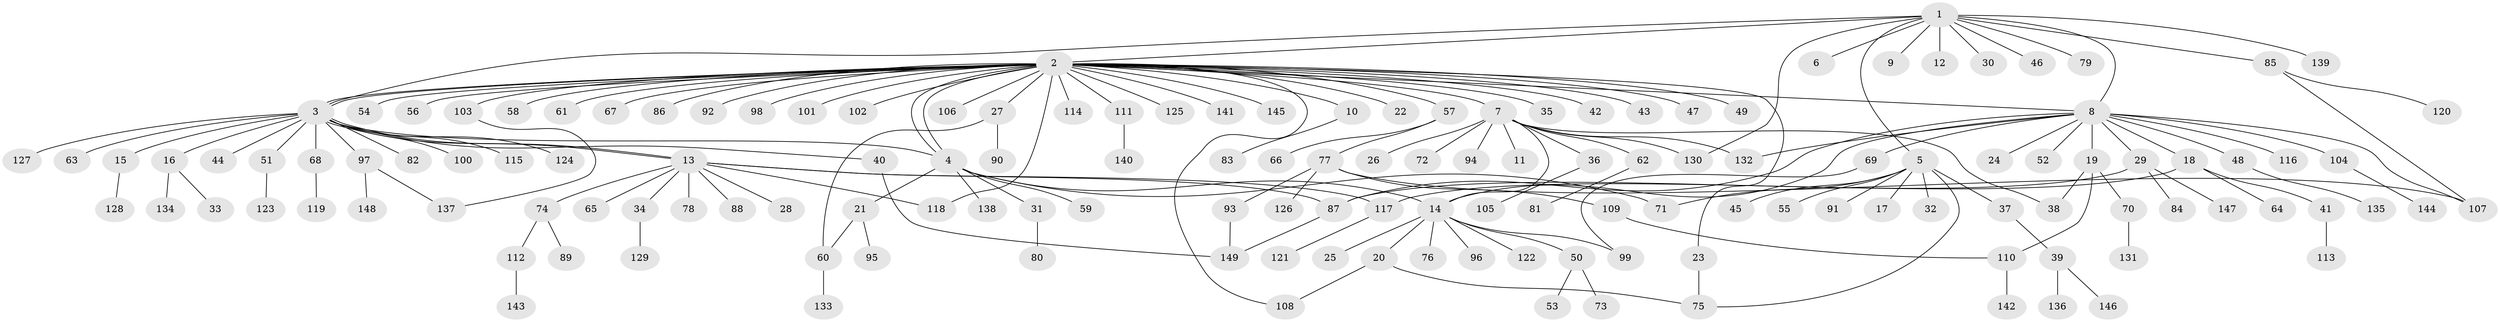 // Generated by graph-tools (version 1.1) at 2025/14/03/09/25 04:14:25]
// undirected, 149 vertices, 175 edges
graph export_dot {
graph [start="1"]
  node [color=gray90,style=filled];
  1;
  2;
  3;
  4;
  5;
  6;
  7;
  8;
  9;
  10;
  11;
  12;
  13;
  14;
  15;
  16;
  17;
  18;
  19;
  20;
  21;
  22;
  23;
  24;
  25;
  26;
  27;
  28;
  29;
  30;
  31;
  32;
  33;
  34;
  35;
  36;
  37;
  38;
  39;
  40;
  41;
  42;
  43;
  44;
  45;
  46;
  47;
  48;
  49;
  50;
  51;
  52;
  53;
  54;
  55;
  56;
  57;
  58;
  59;
  60;
  61;
  62;
  63;
  64;
  65;
  66;
  67;
  68;
  69;
  70;
  71;
  72;
  73;
  74;
  75;
  76;
  77;
  78;
  79;
  80;
  81;
  82;
  83;
  84;
  85;
  86;
  87;
  88;
  89;
  90;
  91;
  92;
  93;
  94;
  95;
  96;
  97;
  98;
  99;
  100;
  101;
  102;
  103;
  104;
  105;
  106;
  107;
  108;
  109;
  110;
  111;
  112;
  113;
  114;
  115;
  116;
  117;
  118;
  119;
  120;
  121;
  122;
  123;
  124;
  125;
  126;
  127;
  128;
  129;
  130;
  131;
  132;
  133;
  134;
  135;
  136;
  137;
  138;
  139;
  140;
  141;
  142;
  143;
  144;
  145;
  146;
  147;
  148;
  149;
  1 -- 2;
  1 -- 3;
  1 -- 5;
  1 -- 6;
  1 -- 8;
  1 -- 9;
  1 -- 12;
  1 -- 30;
  1 -- 46;
  1 -- 79;
  1 -- 85;
  1 -- 130;
  1 -- 139;
  2 -- 3;
  2 -- 3;
  2 -- 4;
  2 -- 4;
  2 -- 7;
  2 -- 8;
  2 -- 10;
  2 -- 22;
  2 -- 23;
  2 -- 27;
  2 -- 35;
  2 -- 42;
  2 -- 43;
  2 -- 47;
  2 -- 49;
  2 -- 54;
  2 -- 56;
  2 -- 57;
  2 -- 58;
  2 -- 61;
  2 -- 67;
  2 -- 86;
  2 -- 92;
  2 -- 98;
  2 -- 101;
  2 -- 102;
  2 -- 103;
  2 -- 106;
  2 -- 108;
  2 -- 111;
  2 -- 114;
  2 -- 118;
  2 -- 125;
  2 -- 141;
  2 -- 145;
  3 -- 4;
  3 -- 13;
  3 -- 13;
  3 -- 15;
  3 -- 16;
  3 -- 40;
  3 -- 44;
  3 -- 51;
  3 -- 63;
  3 -- 68;
  3 -- 82;
  3 -- 97;
  3 -- 100;
  3 -- 115;
  3 -- 124;
  3 -- 127;
  4 -- 14;
  4 -- 21;
  4 -- 31;
  4 -- 59;
  4 -- 71;
  4 -- 138;
  5 -- 17;
  5 -- 32;
  5 -- 37;
  5 -- 45;
  5 -- 55;
  5 -- 71;
  5 -- 75;
  5 -- 91;
  7 -- 11;
  7 -- 14;
  7 -- 26;
  7 -- 36;
  7 -- 38;
  7 -- 62;
  7 -- 72;
  7 -- 94;
  7 -- 130;
  7 -- 132;
  8 -- 14;
  8 -- 18;
  8 -- 19;
  8 -- 24;
  8 -- 29;
  8 -- 48;
  8 -- 52;
  8 -- 69;
  8 -- 87;
  8 -- 104;
  8 -- 107;
  8 -- 116;
  8 -- 132;
  10 -- 83;
  13 -- 28;
  13 -- 34;
  13 -- 65;
  13 -- 74;
  13 -- 78;
  13 -- 87;
  13 -- 88;
  13 -- 117;
  13 -- 118;
  14 -- 20;
  14 -- 25;
  14 -- 50;
  14 -- 76;
  14 -- 96;
  14 -- 99;
  14 -- 122;
  15 -- 128;
  16 -- 33;
  16 -- 134;
  18 -- 41;
  18 -- 64;
  18 -- 117;
  19 -- 38;
  19 -- 70;
  19 -- 110;
  20 -- 75;
  20 -- 108;
  21 -- 60;
  21 -- 95;
  23 -- 75;
  27 -- 60;
  27 -- 90;
  29 -- 84;
  29 -- 87;
  29 -- 147;
  31 -- 80;
  34 -- 129;
  36 -- 105;
  37 -- 39;
  39 -- 136;
  39 -- 146;
  40 -- 149;
  41 -- 113;
  48 -- 135;
  50 -- 53;
  50 -- 73;
  51 -- 123;
  57 -- 66;
  57 -- 77;
  60 -- 133;
  62 -- 81;
  68 -- 119;
  69 -- 99;
  70 -- 131;
  74 -- 89;
  74 -- 112;
  77 -- 93;
  77 -- 107;
  77 -- 109;
  77 -- 126;
  85 -- 107;
  85 -- 120;
  87 -- 149;
  93 -- 149;
  97 -- 137;
  97 -- 148;
  103 -- 137;
  104 -- 144;
  109 -- 110;
  110 -- 142;
  111 -- 140;
  112 -- 143;
  117 -- 121;
}
